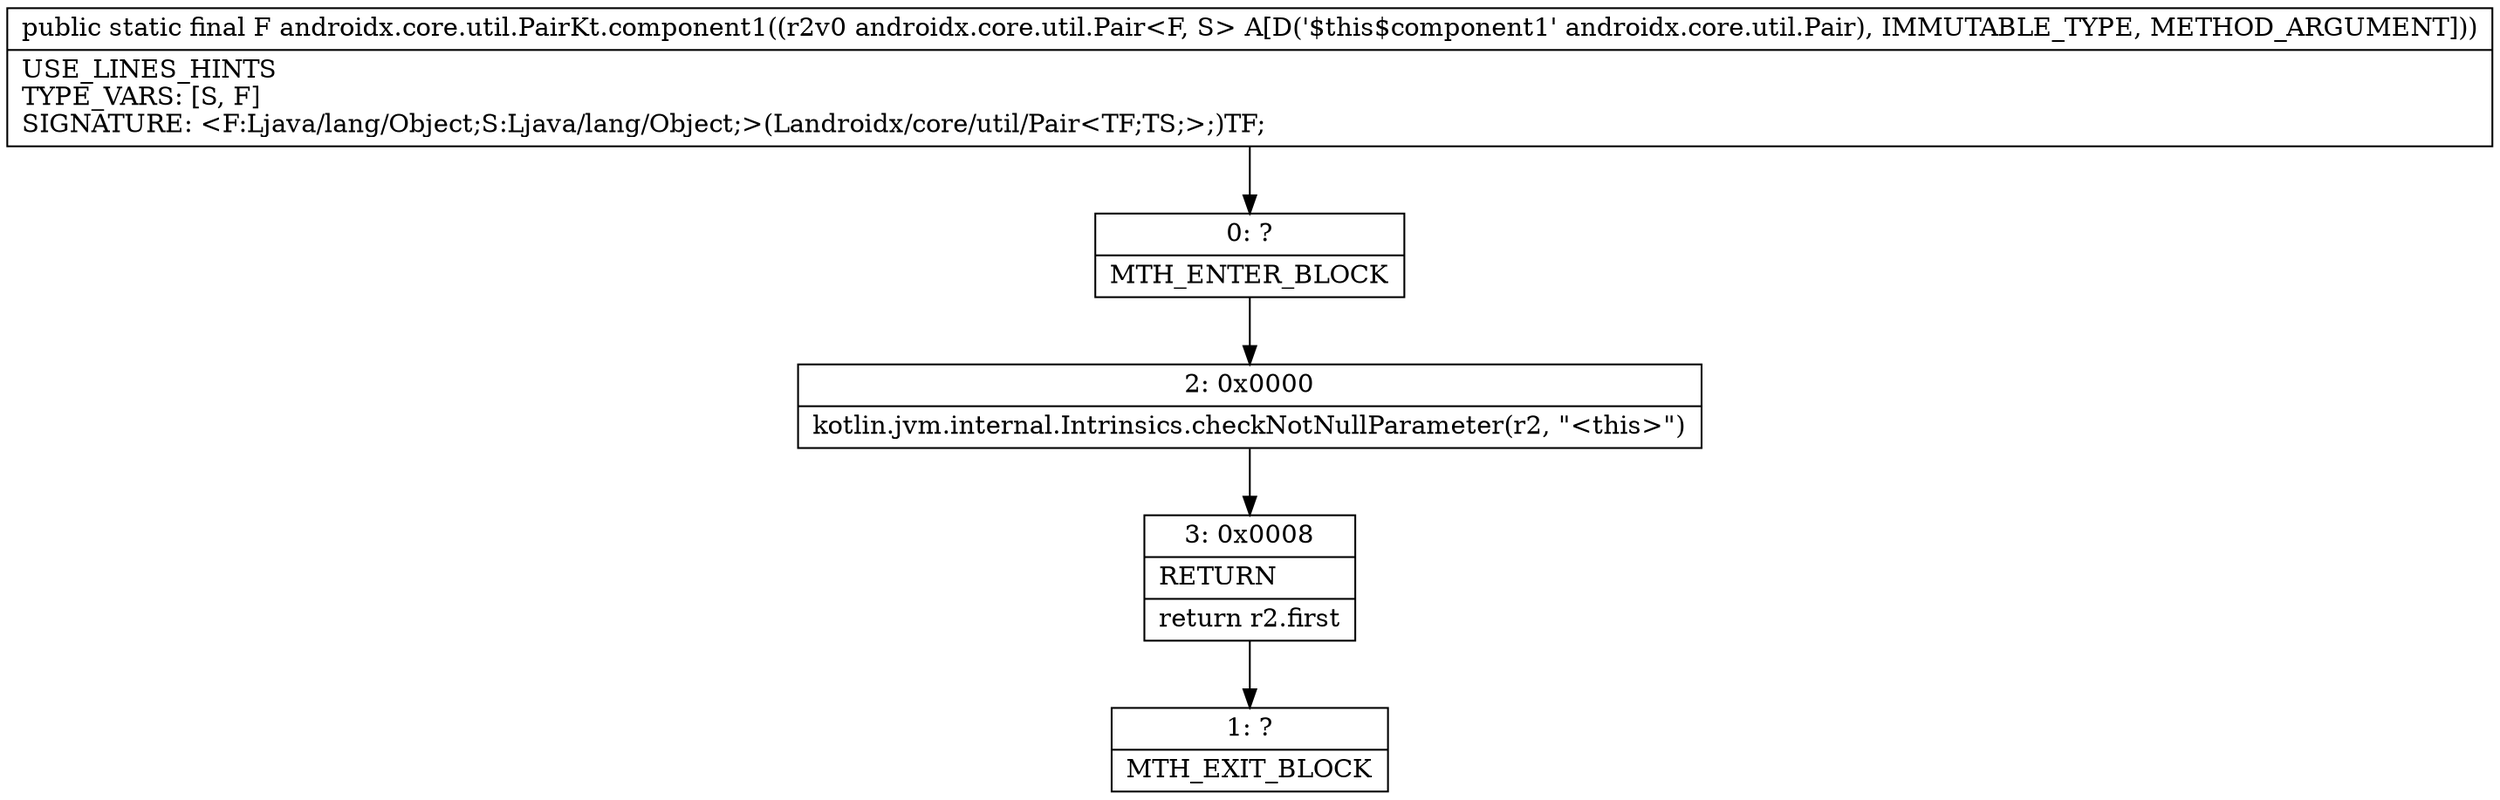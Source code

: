 digraph "CFG forandroidx.core.util.PairKt.component1(Landroidx\/core\/util\/Pair;)Ljava\/lang\/Object;" {
Node_0 [shape=record,label="{0\:\ ?|MTH_ENTER_BLOCK\l}"];
Node_2 [shape=record,label="{2\:\ 0x0000|kotlin.jvm.internal.Intrinsics.checkNotNullParameter(r2, \"\<this\>\")\l}"];
Node_3 [shape=record,label="{3\:\ 0x0008|RETURN\l|return r2.first\l}"];
Node_1 [shape=record,label="{1\:\ ?|MTH_EXIT_BLOCK\l}"];
MethodNode[shape=record,label="{public static final F androidx.core.util.PairKt.component1((r2v0 androidx.core.util.Pair\<F, S\> A[D('$this$component1' androidx.core.util.Pair), IMMUTABLE_TYPE, METHOD_ARGUMENT]))  | USE_LINES_HINTS\lTYPE_VARS: [S, F]\lSIGNATURE: \<F:Ljava\/lang\/Object;S:Ljava\/lang\/Object;\>(Landroidx\/core\/util\/Pair\<TF;TS;\>;)TF;\l}"];
MethodNode -> Node_0;Node_0 -> Node_2;
Node_2 -> Node_3;
Node_3 -> Node_1;
}

